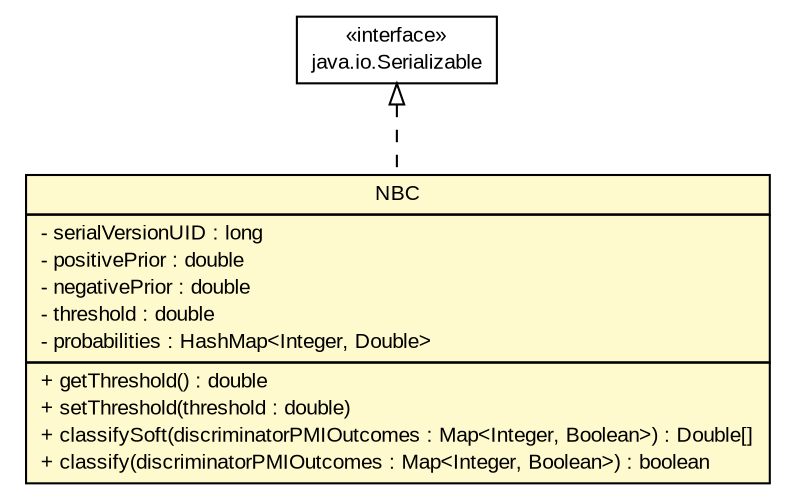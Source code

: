 #!/usr/local/bin/dot
#
# Class diagram 
# Generated by UMLGraph version 5.2 (http://www.umlgraph.org/)
#

digraph G {
	edge [fontname="arial",fontsize=10,labelfontname="arial",labelfontsize=10];
	node [fontname="arial",fontsize=10,shape=plaintext];
	nodesep=0.25;
	ranksep=0.5;
	// tud.iir.classification.entity.NBC
	c10619 [label=<<table title="tud.iir.classification.entity.NBC" border="0" cellborder="1" cellspacing="0" cellpadding="2" port="p" bgcolor="lemonChiffon" href="./NBC.html">
		<tr><td><table border="0" cellspacing="0" cellpadding="1">
<tr><td align="center" balign="center"> NBC </td></tr>
		</table></td></tr>
		<tr><td><table border="0" cellspacing="0" cellpadding="1">
<tr><td align="left" balign="left"> - serialVersionUID : long </td></tr>
<tr><td align="left" balign="left"> - positivePrior : double </td></tr>
<tr><td align="left" balign="left"> - negativePrior : double </td></tr>
<tr><td align="left" balign="left"> - threshold : double </td></tr>
<tr><td align="left" balign="left"> - probabilities : HashMap&lt;Integer, Double&gt; </td></tr>
		</table></td></tr>
		<tr><td><table border="0" cellspacing="0" cellpadding="1">
<tr><td align="left" balign="left"> + getThreshold() : double </td></tr>
<tr><td align="left" balign="left"> + setThreshold(threshold : double) </td></tr>
<tr><td align="left" balign="left"> + classifySoft(discriminatorPMIOutcomes : Map&lt;Integer, Boolean&gt;) : Double[] </td></tr>
<tr><td align="left" balign="left"> + classify(discriminatorPMIOutcomes : Map&lt;Integer, Boolean&gt;) : boolean </td></tr>
		</table></td></tr>
		</table>>, fontname="arial", fontcolor="black", fontsize=10.0];
	//tud.iir.classification.entity.NBC implements java.io.Serializable
	c10832:p -> c10619:p [dir=back,arrowtail=empty,style=dashed];
	// java.io.Serializable
	c10832 [label=<<table title="java.io.Serializable" border="0" cellborder="1" cellspacing="0" cellpadding="2" port="p" href="http://java.sun.com/j2se/1.4.2/docs/api/java/io/Serializable.html">
		<tr><td><table border="0" cellspacing="0" cellpadding="1">
<tr><td align="center" balign="center"> &#171;interface&#187; </td></tr>
<tr><td align="center" balign="center"> java.io.Serializable </td></tr>
		</table></td></tr>
		</table>>, fontname="arial", fontcolor="black", fontsize=10.0];
}

